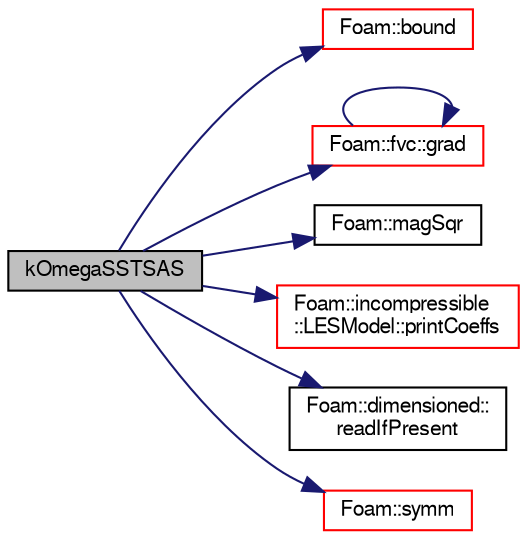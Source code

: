 digraph "kOmegaSSTSAS"
{
  bgcolor="transparent";
  edge [fontname="FreeSans",fontsize="10",labelfontname="FreeSans",labelfontsize="10"];
  node [fontname="FreeSans",fontsize="10",shape=record];
  rankdir="LR";
  Node0 [label="kOmegaSSTSAS",height=0.2,width=0.4,color="black", fillcolor="grey75", style="filled", fontcolor="black"];
  Node0 -> Node1 [color="midnightblue",fontsize="10",style="solid",fontname="FreeSans"];
  Node1 [label="Foam::bound",height=0.2,width=0.4,color="red",URL="$a21124.html#a334b2a2d0ce7997d360f7a018174a077",tooltip="Bound the given scalar field if it has gone unbounded. "];
  Node0 -> Node315 [color="midnightblue",fontsize="10",style="solid",fontname="FreeSans"];
  Node315 [label="Foam::fvc::grad",height=0.2,width=0.4,color="red",URL="$a21134.html#a7c00ec90ecc15ed3005255e42c52827a"];
  Node315 -> Node315 [color="midnightblue",fontsize="10",style="solid",fontname="FreeSans"];
  Node0 -> Node317 [color="midnightblue",fontsize="10",style="solid",fontname="FreeSans"];
  Node317 [label="Foam::magSqr",height=0.2,width=0.4,color="black",URL="$a21124.html#ae6fff2c6981e6d9618aa5038e69def6e"];
  Node0 -> Node318 [color="midnightblue",fontsize="10",style="solid",fontname="FreeSans"];
  Node318 [label="Foam::incompressible\l::LESModel::printCoeffs",height=0.2,width=0.4,color="red",URL="$a30874.html#a772219fa2839ff14534c54f38f8d5ce5",tooltip="Print model coefficients. "];
  Node0 -> Node319 [color="midnightblue",fontsize="10",style="solid",fontname="FreeSans"];
  Node319 [label="Foam::dimensioned::\lreadIfPresent",height=0.2,width=0.4,color="black",URL="$a26366.html#ae9908fe8be8b23b418bf2ae8987b9abd",tooltip="Update the value of dimensioned<Type> if found in the dictionary. "];
  Node0 -> Node320 [color="midnightblue",fontsize="10",style="solid",fontname="FreeSans"];
  Node320 [label="Foam::symm",height=0.2,width=0.4,color="red",URL="$a21124.html#a112755faabb5ff081d7a25a936a1d3c4"];
}
